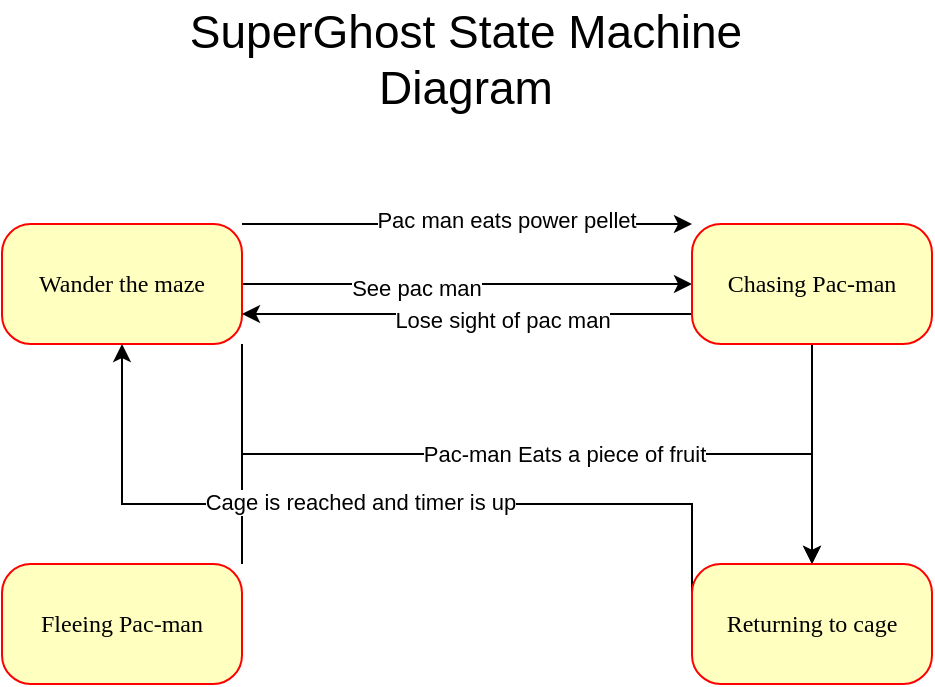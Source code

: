 <mxfile version="14.5.1" type="github">
  <diagram name="Page-1" id="58cdce13-f638-feb5-8d6f-7d28b1aa9fa0">
    <mxGraphModel dx="1381" dy="774" grid="1" gridSize="10" guides="1" tooltips="1" connect="1" arrows="1" fold="1" page="1" pageScale="1" pageWidth="600" pageHeight="400" background="#ffffff" math="0" shadow="0">
      <root>
        <mxCell id="0" />
        <mxCell id="1" parent="0" />
        <mxCell id="8RCuSNvpK-j2KIZDMR5i-10" style="edgeStyle=orthogonalEdgeStyle;rounded=0;orthogonalLoop=1;jettySize=auto;html=1;exitX=1;exitY=0;exitDx=0;exitDy=0;endArrow=none;endFill=0;" edge="1" parent="1" source="382b91b5511bd0f7-5">
          <mxGeometry relative="1" as="geometry">
            <mxPoint x="188" y="242" as="targetPoint" />
          </mxGeometry>
        </mxCell>
        <mxCell id="382b91b5511bd0f7-5" value="Fleeing Pac-man" style="rounded=1;whiteSpace=wrap;html=1;arcSize=24;fillColor=#ffffc0;strokeColor=#ff0000;shadow=0;comic=0;labelBackgroundColor=none;fontFamily=Verdana;fontSize=12;fontColor=#000000;align=center;" parent="1" vertex="1">
          <mxGeometry x="68" y="302" width="120" height="60" as="geometry" />
        </mxCell>
        <mxCell id="8RCuSNvpK-j2KIZDMR5i-2" style="edgeStyle=orthogonalEdgeStyle;rounded=0;orthogonalLoop=1;jettySize=auto;html=1;exitX=1;exitY=0.5;exitDx=0;exitDy=0;entryX=0;entryY=0.5;entryDx=0;entryDy=0;" edge="1" parent="1" source="382b91b5511bd0f7-6" target="382b91b5511bd0f7-7">
          <mxGeometry relative="1" as="geometry" />
        </mxCell>
        <mxCell id="8RCuSNvpK-j2KIZDMR5i-3" value="See pac man" style="edgeLabel;html=1;align=center;verticalAlign=middle;resizable=0;points=[];" vertex="1" connectable="0" parent="8RCuSNvpK-j2KIZDMR5i-2">
          <mxGeometry x="-0.227" y="-2" relative="1" as="geometry">
            <mxPoint as="offset" />
          </mxGeometry>
        </mxCell>
        <mxCell id="8RCuSNvpK-j2KIZDMR5i-4" style="edgeStyle=orthogonalEdgeStyle;rounded=0;orthogonalLoop=1;jettySize=auto;html=1;exitX=1;exitY=1;exitDx=0;exitDy=0;" edge="1" parent="1" source="382b91b5511bd0f7-6" target="382b91b5511bd0f7-10">
          <mxGeometry relative="1" as="geometry" />
        </mxCell>
        <mxCell id="8RCuSNvpK-j2KIZDMR5i-12" value="Pac-man Eats a piece of fruit" style="edgeLabel;html=1;align=center;verticalAlign=middle;resizable=0;points=[];" vertex="1" connectable="0" parent="8RCuSNvpK-j2KIZDMR5i-4">
          <mxGeometry x="0.094" relative="1" as="geometry">
            <mxPoint as="offset" />
          </mxGeometry>
        </mxCell>
        <mxCell id="8RCuSNvpK-j2KIZDMR5i-17" style="edgeStyle=orthogonalEdgeStyle;rounded=0;orthogonalLoop=1;jettySize=auto;html=1;exitX=1;exitY=0;exitDx=0;exitDy=0;entryX=0;entryY=0;entryDx=0;entryDy=0;endArrow=classic;endFill=1;" edge="1" parent="1" source="382b91b5511bd0f7-6" target="382b91b5511bd0f7-7">
          <mxGeometry relative="1" as="geometry">
            <Array as="points">
              <mxPoint x="298" y="132" />
              <mxPoint x="298" y="132" />
            </Array>
          </mxGeometry>
        </mxCell>
        <mxCell id="8RCuSNvpK-j2KIZDMR5i-18" value="Pac man eats power pellet" style="edgeLabel;html=1;align=center;verticalAlign=middle;resizable=0;points=[];" vertex="1" connectable="0" parent="8RCuSNvpK-j2KIZDMR5i-17">
          <mxGeometry x="0.173" y="2" relative="1" as="geometry">
            <mxPoint as="offset" />
          </mxGeometry>
        </mxCell>
        <mxCell id="382b91b5511bd0f7-6" value="Wander the maze" style="rounded=1;whiteSpace=wrap;html=1;arcSize=24;fillColor=#ffffc0;strokeColor=#ff0000;shadow=0;comic=0;labelBackgroundColor=none;fontFamily=Verdana;fontSize=12;fontColor=#000000;align=center;" parent="1" vertex="1">
          <mxGeometry x="68" y="132" width="120" height="60" as="geometry" />
        </mxCell>
        <mxCell id="8RCuSNvpK-j2KIZDMR5i-5" style="edgeStyle=orthogonalEdgeStyle;rounded=0;orthogonalLoop=1;jettySize=auto;html=1;exitX=0.5;exitY=1;exitDx=0;exitDy=0;" edge="1" parent="1" source="382b91b5511bd0f7-7">
          <mxGeometry relative="1" as="geometry">
            <mxPoint x="473" y="302" as="targetPoint" />
          </mxGeometry>
        </mxCell>
        <mxCell id="8RCuSNvpK-j2KIZDMR5i-13" style="edgeStyle=orthogonalEdgeStyle;rounded=0;orthogonalLoop=1;jettySize=auto;html=1;exitX=0;exitY=0.75;exitDx=0;exitDy=0;entryX=1;entryY=0.75;entryDx=0;entryDy=0;endArrow=classic;endFill=1;" edge="1" parent="1" source="382b91b5511bd0f7-7" target="382b91b5511bd0f7-6">
          <mxGeometry relative="1" as="geometry" />
        </mxCell>
        <mxCell id="8RCuSNvpK-j2KIZDMR5i-14" value="Lose sight of pac man" style="edgeLabel;html=1;align=center;verticalAlign=middle;resizable=0;points=[];" vertex="1" connectable="0" parent="8RCuSNvpK-j2KIZDMR5i-13">
          <mxGeometry x="-0.156" y="3" relative="1" as="geometry">
            <mxPoint as="offset" />
          </mxGeometry>
        </mxCell>
        <mxCell id="382b91b5511bd0f7-7" value="Chasing Pac-man" style="rounded=1;whiteSpace=wrap;html=1;arcSize=24;fillColor=#ffffc0;strokeColor=#ff0000;shadow=0;comic=0;labelBackgroundColor=none;fontFamily=Verdana;fontSize=12;fontColor=#000000;align=center;" parent="1" vertex="1">
          <mxGeometry x="413" y="132" width="120" height="60" as="geometry" />
        </mxCell>
        <mxCell id="8RCuSNvpK-j2KIZDMR5i-15" style="edgeStyle=orthogonalEdgeStyle;rounded=0;orthogonalLoop=1;jettySize=auto;html=1;exitX=0;exitY=0.5;exitDx=0;exitDy=0;entryX=0.5;entryY=1;entryDx=0;entryDy=0;endArrow=classic;endFill=1;" edge="1" parent="1" source="382b91b5511bd0f7-10" target="382b91b5511bd0f7-6">
          <mxGeometry relative="1" as="geometry">
            <Array as="points">
              <mxPoint x="413" y="272" />
              <mxPoint x="128" y="272" />
            </Array>
          </mxGeometry>
        </mxCell>
        <mxCell id="8RCuSNvpK-j2KIZDMR5i-16" value="Cage is reached and timer is up" style="edgeLabel;html=1;align=center;verticalAlign=middle;resizable=0;points=[];" vertex="1" connectable="0" parent="8RCuSNvpK-j2KIZDMR5i-15">
          <mxGeometry x="0.064" y="-1" relative="1" as="geometry">
            <mxPoint as="offset" />
          </mxGeometry>
        </mxCell>
        <mxCell id="382b91b5511bd0f7-10" value="Returning to cage" style="rounded=1;whiteSpace=wrap;html=1;arcSize=24;fillColor=#ffffc0;strokeColor=#ff0000;shadow=0;comic=0;labelBackgroundColor=none;fontFamily=Verdana;fontSize=12;fontColor=#000000;align=center;" parent="1" vertex="1">
          <mxGeometry x="413" y="302" width="120" height="60" as="geometry" />
        </mxCell>
        <mxCell id="8RCuSNvpK-j2KIZDMR5i-19" value="&lt;font style=&quot;font-size: 23px&quot;&gt;SuperGhost State Machine Diagram&lt;/font&gt;" style="text;html=1;strokeColor=none;fillColor=none;align=center;verticalAlign=middle;whiteSpace=wrap;rounded=0;" vertex="1" parent="1">
          <mxGeometry x="140" y="20" width="320" height="60" as="geometry" />
        </mxCell>
      </root>
    </mxGraphModel>
  </diagram>
</mxfile>
